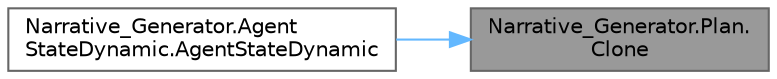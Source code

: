 digraph "Narrative_Generator.Plan.Clone"
{
 // LATEX_PDF_SIZE
  bgcolor="transparent";
  edge [fontname=Helvetica,fontsize=10,labelfontname=Helvetica,labelfontsize=10];
  node [fontname=Helvetica,fontsize=10,shape=box,height=0.2,width=0.4];
  rankdir="RL";
  Node1 [label="Narrative_Generator.Plan.\lClone",height=0.2,width=0.4,color="gray40", fillcolor="grey60", style="filled", fontcolor="black",tooltip="Method for creating a plan clone instance."];
  Node1 -> Node2 [dir="back",color="steelblue1",style="solid"];
  Node2 [label="Narrative_Generator.Agent\lStateDynamic.AgentStateDynamic",height=0.2,width=0.4,color="grey40", fillcolor="white", style="filled",URL="$class_narrative___generator_1_1_agent_state_dynamic.html#ac3e7ff983f7252a9b21753f7c788588e",tooltip="Constructor with parameters of the dynamic part of the agent, which creates a new instance of the age..."];
}
